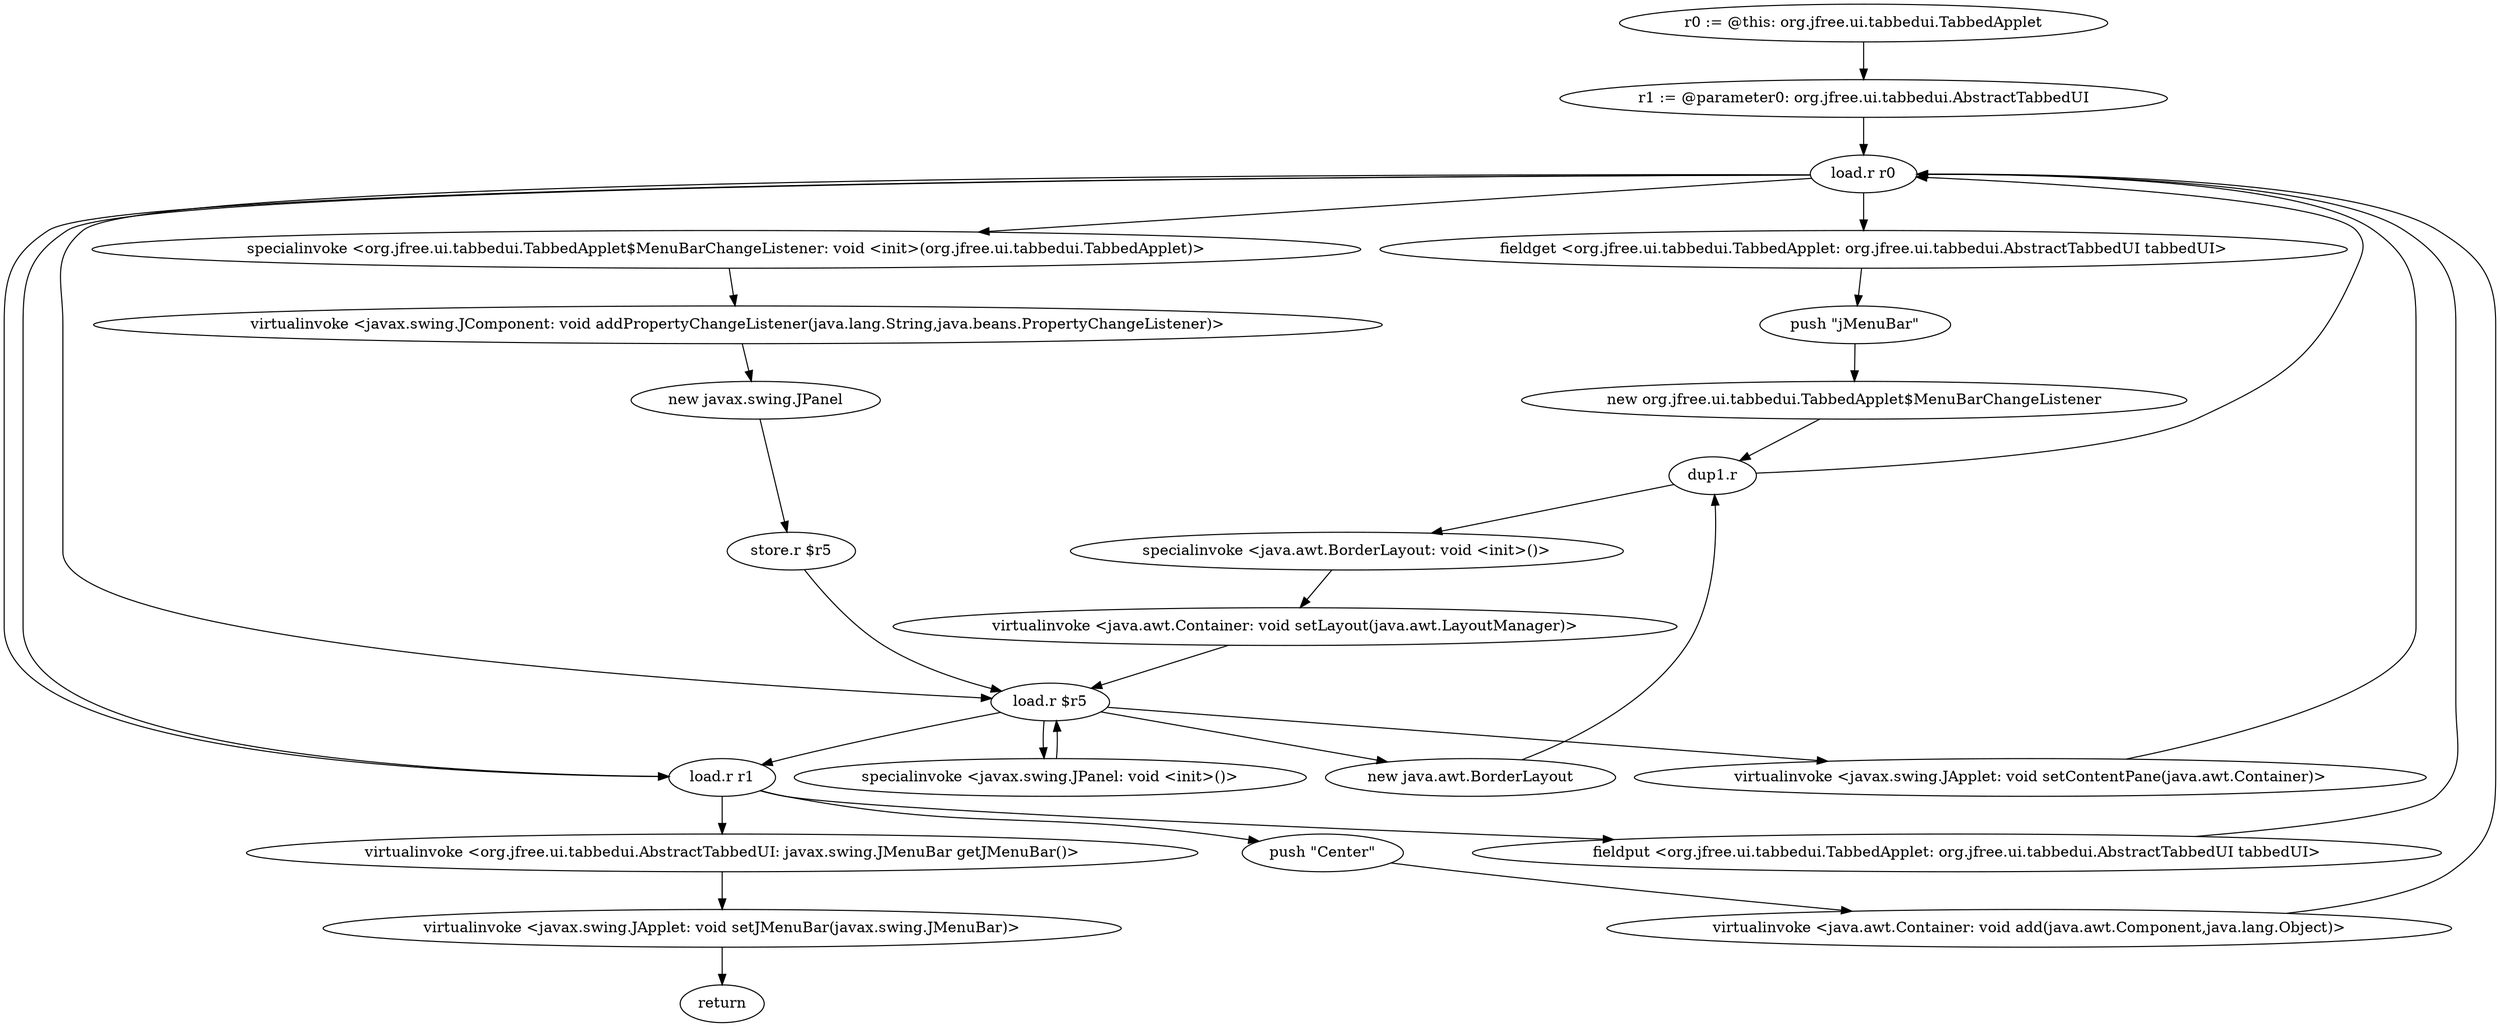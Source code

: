 digraph "" {
    "r0 := @this: org.jfree.ui.tabbedui.TabbedApplet"
    "r1 := @parameter0: org.jfree.ui.tabbedui.AbstractTabbedUI"
    "r0 := @this: org.jfree.ui.tabbedui.TabbedApplet"->"r1 := @parameter0: org.jfree.ui.tabbedui.AbstractTabbedUI";
    "load.r r0"
    "r1 := @parameter0: org.jfree.ui.tabbedui.AbstractTabbedUI"->"load.r r0";
    "load.r r1"
    "load.r r0"->"load.r r1";
    "fieldput <org.jfree.ui.tabbedui.TabbedApplet: org.jfree.ui.tabbedui.AbstractTabbedUI tabbedUI>"
    "load.r r1"->"fieldput <org.jfree.ui.tabbedui.TabbedApplet: org.jfree.ui.tabbedui.AbstractTabbedUI tabbedUI>";
    "fieldput <org.jfree.ui.tabbedui.TabbedApplet: org.jfree.ui.tabbedui.AbstractTabbedUI tabbedUI>"->"load.r r0";
    "fieldget <org.jfree.ui.tabbedui.TabbedApplet: org.jfree.ui.tabbedui.AbstractTabbedUI tabbedUI>"
    "load.r r0"->"fieldget <org.jfree.ui.tabbedui.TabbedApplet: org.jfree.ui.tabbedui.AbstractTabbedUI tabbedUI>";
    "push \"jMenuBar\""
    "fieldget <org.jfree.ui.tabbedui.TabbedApplet: org.jfree.ui.tabbedui.AbstractTabbedUI tabbedUI>"->"push \"jMenuBar\"";
    "new org.jfree.ui.tabbedui.TabbedApplet$MenuBarChangeListener"
    "push \"jMenuBar\""->"new org.jfree.ui.tabbedui.TabbedApplet$MenuBarChangeListener";
    "dup1.r"
    "new org.jfree.ui.tabbedui.TabbedApplet$MenuBarChangeListener"->"dup1.r";
    "dup1.r"->"load.r r0";
    "specialinvoke <org.jfree.ui.tabbedui.TabbedApplet$MenuBarChangeListener: void <init>(org.jfree.ui.tabbedui.TabbedApplet)>"
    "load.r r0"->"specialinvoke <org.jfree.ui.tabbedui.TabbedApplet$MenuBarChangeListener: void <init>(org.jfree.ui.tabbedui.TabbedApplet)>";
    "virtualinvoke <javax.swing.JComponent: void addPropertyChangeListener(java.lang.String,java.beans.PropertyChangeListener)>"
    "specialinvoke <org.jfree.ui.tabbedui.TabbedApplet$MenuBarChangeListener: void <init>(org.jfree.ui.tabbedui.TabbedApplet)>"->"virtualinvoke <javax.swing.JComponent: void addPropertyChangeListener(java.lang.String,java.beans.PropertyChangeListener)>";
    "new javax.swing.JPanel"
    "virtualinvoke <javax.swing.JComponent: void addPropertyChangeListener(java.lang.String,java.beans.PropertyChangeListener)>"->"new javax.swing.JPanel";
    "store.r $r5"
    "new javax.swing.JPanel"->"store.r $r5";
    "load.r $r5"
    "store.r $r5"->"load.r $r5";
    "specialinvoke <javax.swing.JPanel: void <init>()>"
    "load.r $r5"->"specialinvoke <javax.swing.JPanel: void <init>()>";
    "specialinvoke <javax.swing.JPanel: void <init>()>"->"load.r $r5";
    "new java.awt.BorderLayout"
    "load.r $r5"->"new java.awt.BorderLayout";
    "new java.awt.BorderLayout"->"dup1.r";
    "specialinvoke <java.awt.BorderLayout: void <init>()>"
    "dup1.r"->"specialinvoke <java.awt.BorderLayout: void <init>()>";
    "virtualinvoke <java.awt.Container: void setLayout(java.awt.LayoutManager)>"
    "specialinvoke <java.awt.BorderLayout: void <init>()>"->"virtualinvoke <java.awt.Container: void setLayout(java.awt.LayoutManager)>";
    "virtualinvoke <java.awt.Container: void setLayout(java.awt.LayoutManager)>"->"load.r $r5";
    "load.r $r5"->"load.r r1";
    "push \"Center\""
    "load.r r1"->"push \"Center\"";
    "virtualinvoke <java.awt.Container: void add(java.awt.Component,java.lang.Object)>"
    "push \"Center\""->"virtualinvoke <java.awt.Container: void add(java.awt.Component,java.lang.Object)>";
    "virtualinvoke <java.awt.Container: void add(java.awt.Component,java.lang.Object)>"->"load.r r0";
    "load.r r0"->"load.r $r5";
    "virtualinvoke <javax.swing.JApplet: void setContentPane(java.awt.Container)>"
    "load.r $r5"->"virtualinvoke <javax.swing.JApplet: void setContentPane(java.awt.Container)>";
    "virtualinvoke <javax.swing.JApplet: void setContentPane(java.awt.Container)>"->"load.r r0";
    "load.r r0"->"load.r r1";
    "virtualinvoke <org.jfree.ui.tabbedui.AbstractTabbedUI: javax.swing.JMenuBar getJMenuBar()>"
    "load.r r1"->"virtualinvoke <org.jfree.ui.tabbedui.AbstractTabbedUI: javax.swing.JMenuBar getJMenuBar()>";
    "virtualinvoke <javax.swing.JApplet: void setJMenuBar(javax.swing.JMenuBar)>"
    "virtualinvoke <org.jfree.ui.tabbedui.AbstractTabbedUI: javax.swing.JMenuBar getJMenuBar()>"->"virtualinvoke <javax.swing.JApplet: void setJMenuBar(javax.swing.JMenuBar)>";
    "return"
    "virtualinvoke <javax.swing.JApplet: void setJMenuBar(javax.swing.JMenuBar)>"->"return";
}
